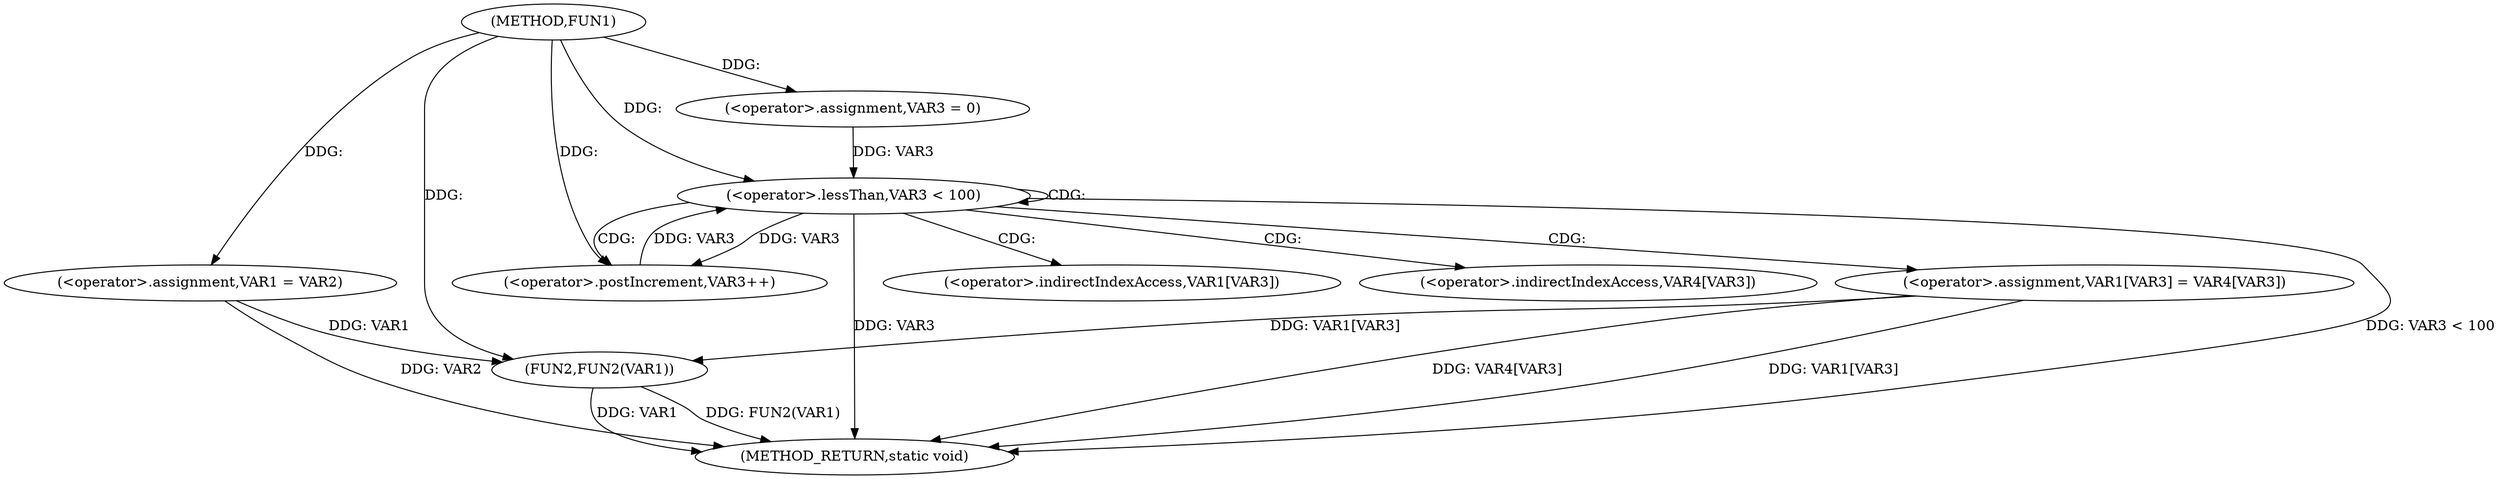 digraph FUN1 {  
"1000100" [label = "(METHOD,FUN1)" ]
"1000129" [label = "(METHOD_RETURN,static void)" ]
"1000104" [label = "(<operator>.assignment,VAR1 = VAR2)" ]
"1000111" [label = "(<operator>.assignment,VAR3 = 0)" ]
"1000114" [label = "(<operator>.lessThan,VAR3 < 100)" ]
"1000117" [label = "(<operator>.postIncrement,VAR3++)" ]
"1000120" [label = "(<operator>.assignment,VAR1[VAR3] = VAR4[VAR3])" ]
"1000127" [label = "(FUN2,FUN2(VAR1))" ]
"1000121" [label = "(<operator>.indirectIndexAccess,VAR1[VAR3])" ]
"1000124" [label = "(<operator>.indirectIndexAccess,VAR4[VAR3])" ]
  "1000114" -> "1000129"  [ label = "DDG: VAR3 < 100"] 
  "1000127" -> "1000129"  [ label = "DDG: FUN2(VAR1)"] 
  "1000127" -> "1000129"  [ label = "DDG: VAR1"] 
  "1000104" -> "1000129"  [ label = "DDG: VAR2"] 
  "1000120" -> "1000129"  [ label = "DDG: VAR4[VAR3]"] 
  "1000114" -> "1000129"  [ label = "DDG: VAR3"] 
  "1000120" -> "1000129"  [ label = "DDG: VAR1[VAR3]"] 
  "1000100" -> "1000104"  [ label = "DDG: "] 
  "1000100" -> "1000111"  [ label = "DDG: "] 
  "1000117" -> "1000114"  [ label = "DDG: VAR3"] 
  "1000111" -> "1000114"  [ label = "DDG: VAR3"] 
  "1000100" -> "1000114"  [ label = "DDG: "] 
  "1000114" -> "1000117"  [ label = "DDG: VAR3"] 
  "1000100" -> "1000117"  [ label = "DDG: "] 
  "1000104" -> "1000127"  [ label = "DDG: VAR1"] 
  "1000120" -> "1000127"  [ label = "DDG: VAR1[VAR3]"] 
  "1000100" -> "1000127"  [ label = "DDG: "] 
  "1000114" -> "1000121"  [ label = "CDG: "] 
  "1000114" -> "1000124"  [ label = "CDG: "] 
  "1000114" -> "1000114"  [ label = "CDG: "] 
  "1000114" -> "1000120"  [ label = "CDG: "] 
  "1000114" -> "1000117"  [ label = "CDG: "] 
}
